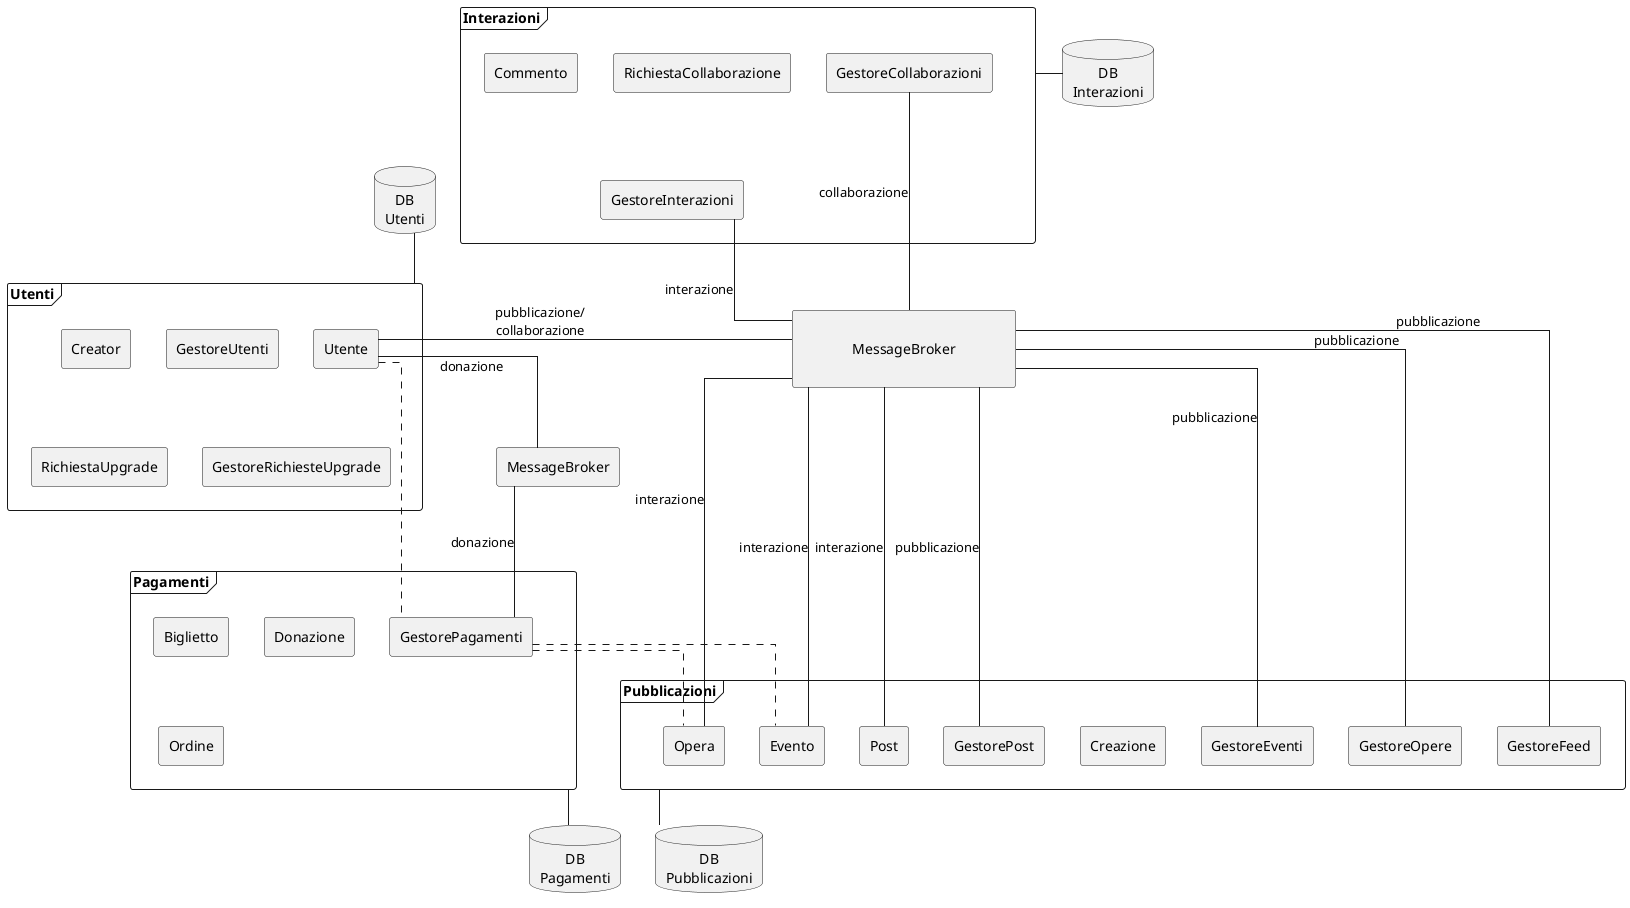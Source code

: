 @startuml
skinparam componentStyle rectangle
skinparam defaultTextAlignment center
skinparam linetype ortho

frame "Utenti" as fut {
  [Utente]
  [Creator]
  [GestoreUtenti]
  [RichiestaUpgrade]
  [GestoreRichiesteUpgrade]
}

frame "Pubblicazioni" as fpu {
  [Opera]
  [Post]
  [Evento]
  [Creazione]
  [GestorePost]
  [GestoreEventi]
  [GestoreOpere]
  [GestoreFeed]
}

frame "Interazioni" as fin {
  [Commento]
  [GestoreInterazioni]
  [RichiestaCollaborazione]
  [GestoreCollaborazioni]
}

[GestoreInterazioni] -[hidden]up- [Commento]

frame "Pagamenti" as fpa {
  [Biglietto]
  [Donazione]
  [Ordine]
  [GestorePagamenti]
}

database "DB\nUtenti" as dbut
database "DB\nPubblicazioni" as dbpu
database "DB\nInterazioni" as dbin
database "DB\nPagamenti" as dbpa

rectangle "\nMessageBroker\n\t\t\t\t\t\t\t" as mb1
rectangle "MessageBroker" as mb2

fin -[hidden]down- mb1
mb1 -[hidden]left- fut
fpa -[hidden]up- fpu
fut -[hidden]down- fpa

fut -up- dbut
fpu -down- dbpu
fin -left- dbin
fpa --down- dbpa

mb1 -up- [GestoreInterazioni] : interazione
mb1 --down- [Opera] : interazione
mb1 --down- [Post] : interazione
mb1 --down- [Evento] : interazione
mb1 --down- [GestoreFeed] : pubblicazione
mb1 -right- [Utente] : pubblicazione/\ncollaborazione

mb2 --down- [GestorePagamenti] : donazione
mb2 -up- [Utente] : donazione

[GestorePagamenti] .up. [Utente]
[GestorePagamenti] .down. [Opera]
[GestorePagamenti] .down. [Evento]

[GestoreCollaborazioni] -down- mb1 : collaborazione

[GestoreOpere]  ---up- mb1 : pubblicazione
[GestoreEventi] ---up- mb1 : pubblicazione
[GestorePost]   ---up- mb1 : pubblicazione
@enduml